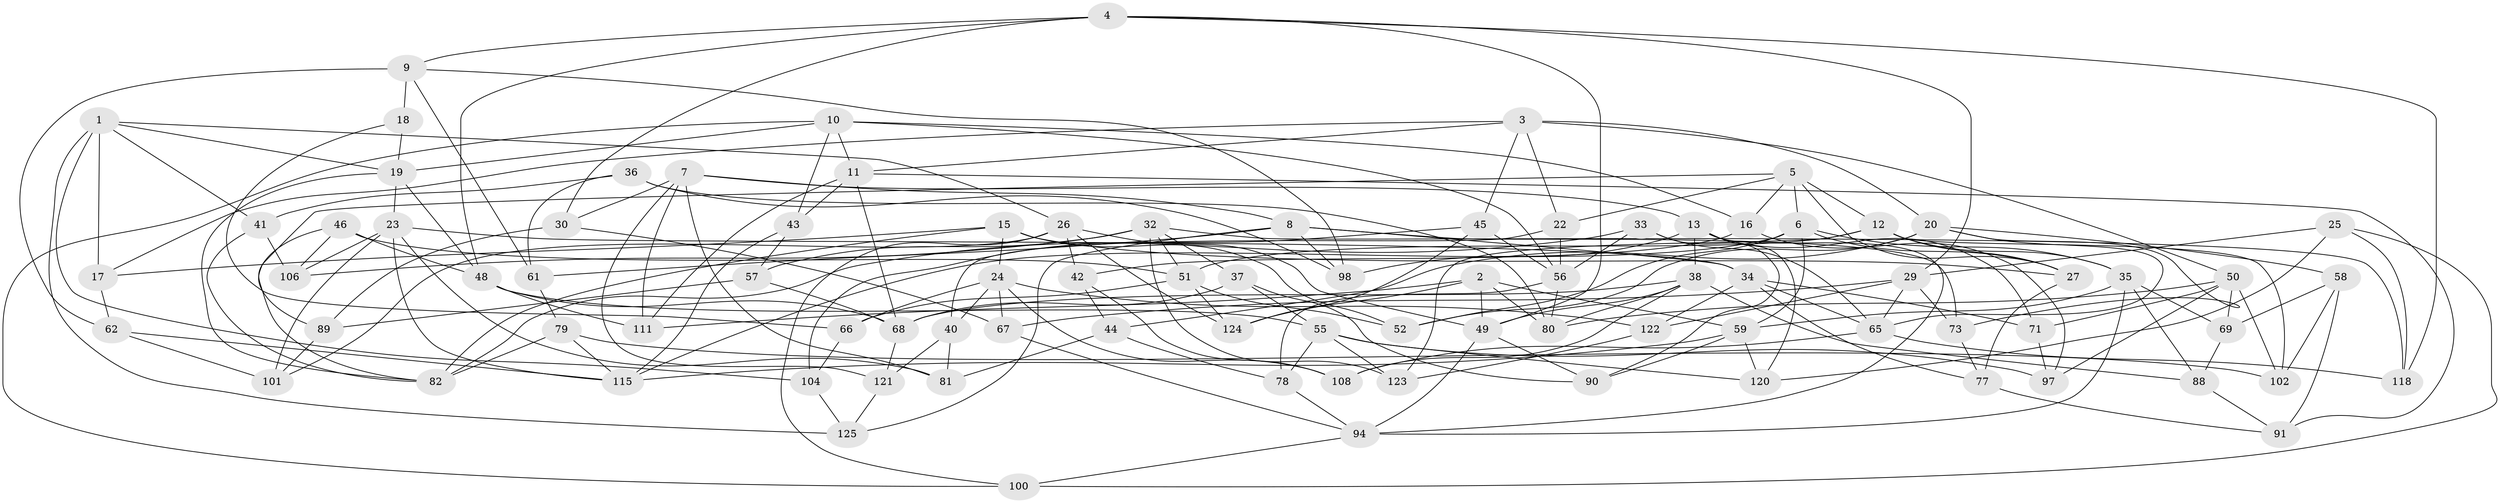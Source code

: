 // original degree distribution, {4: 1.0}
// Generated by graph-tools (version 1.1) at 2025/11/02/27/25 16:11:47]
// undirected, 88 vertices, 211 edges
graph export_dot {
graph [start="1"]
  node [color=gray90,style=filled];
  1 [super="+92"];
  2 [super="+83"];
  3 [super="+85"];
  4 [super="+74"];
  5 [super="+114"];
  6 [super="+14"];
  7 [super="+54"];
  8 [super="+87"];
  9 [super="+28"];
  10 [super="+31"];
  11 [super="+110"];
  12 [super="+60"];
  13 [super="+72"];
  15 [super="+53"];
  16;
  17;
  18;
  19 [super="+39"];
  20 [super="+21"];
  22;
  23 [super="+47"];
  24 [super="+70"];
  25;
  26 [super="+75"];
  27 [super="+95"];
  29 [super="+64"];
  30;
  32 [super="+63"];
  33;
  34 [super="+96"];
  35 [super="+119"];
  36;
  37;
  38 [super="+76"];
  40;
  41;
  42;
  43;
  44;
  45;
  46;
  48 [super="+113"];
  49 [super="+107"];
  50 [super="+93"];
  51 [super="+103"];
  52;
  55 [super="+116"];
  56 [super="+126"];
  57;
  58;
  59 [super="+105"];
  61;
  62;
  65 [super="+99"];
  66;
  67;
  68 [super="+112"];
  69;
  71;
  73;
  77;
  78;
  79;
  80 [super="+86"];
  81;
  82 [super="+84"];
  88;
  89;
  90;
  91;
  94 [super="+109"];
  97;
  98;
  100;
  101;
  102;
  104;
  106;
  108;
  111;
  115 [super="+117"];
  118;
  120;
  121;
  122;
  123;
  124;
  125;
  1 -- 41;
  1 -- 104;
  1 -- 17;
  1 -- 26;
  1 -- 125;
  1 -- 19;
  2 -- 80 [weight=2];
  2 -- 124;
  2 -- 111;
  2 -- 49;
  2 -- 59;
  3 -- 22;
  3 -- 45;
  3 -- 20;
  3 -- 11;
  3 -- 17;
  3 -- 50;
  4 -- 30;
  4 -- 9;
  4 -- 29;
  4 -- 48;
  4 -- 49;
  4 -- 118;
  5 -- 22;
  5 -- 89;
  5 -- 16;
  5 -- 12;
  5 -- 6;
  5 -- 27;
  6 -- 35;
  6 -- 59;
  6 -- 27;
  6 -- 52;
  6 -- 115;
  7 -- 111;
  7 -- 81;
  7 -- 30;
  7 -- 8;
  7 -- 121;
  7 -- 13;
  8 -- 61;
  8 -- 125;
  8 -- 73;
  8 -- 34;
  8 -- 98;
  9 -- 62;
  9 -- 18 [weight=2];
  9 -- 61;
  9 -- 98;
  10 -- 43;
  10 -- 100;
  10 -- 56;
  10 -- 16;
  10 -- 11;
  10 -- 19;
  11 -- 43;
  11 -- 68;
  11 -- 91;
  11 -- 111;
  12 -- 102;
  12 -- 123;
  12 -- 51;
  12 -- 35;
  12 -- 27;
  13 -- 98;
  13 -- 71;
  13 -- 38;
  13 -- 120;
  13 -- 94;
  15 -- 17;
  15 -- 27 [weight=2];
  15 -- 52;
  15 -- 24;
  15 -- 82;
  16 -- 42;
  16 -- 97;
  17 -- 62;
  18 -- 19;
  18 -- 66;
  19 -- 23;
  19 -- 48;
  19 -- 82;
  20 -- 58;
  20 -- 52;
  20 -- 65;
  20 -- 73;
  20 -- 44;
  22 -- 40;
  22 -- 56;
  23 -- 106;
  23 -- 81;
  23 -- 101;
  23 -- 115;
  23 -- 34;
  24 -- 108;
  24 -- 67;
  24 -- 40;
  24 -- 66;
  24 -- 122;
  25 -- 100;
  25 -- 29;
  25 -- 120;
  25 -- 118;
  26 -- 100;
  26 -- 42;
  26 -- 124;
  26 -- 101;
  26 -- 49;
  27 -- 77;
  29 -- 67;
  29 -- 73;
  29 -- 65;
  29 -- 122;
  30 -- 67;
  30 -- 89;
  32 -- 57;
  32 -- 118;
  32 -- 37;
  32 -- 123;
  32 -- 106;
  32 -- 51;
  33 -- 65;
  33 -- 90;
  33 -- 82;
  33 -- 56;
  34 -- 71;
  34 -- 65;
  34 -- 77;
  34 -- 122;
  35 -- 88;
  35 -- 94;
  35 -- 69;
  35 -- 59;
  36 -- 61;
  36 -- 41;
  36 -- 98;
  36 -- 80;
  37 -- 55;
  37 -- 68;
  37 -- 90;
  38 -- 49;
  38 -- 108;
  38 -- 80;
  38 -- 88;
  38 -- 68;
  40 -- 121;
  40 -- 81;
  41 -- 106;
  41 -- 82;
  42 -- 44;
  42 -- 108;
  43 -- 57;
  43 -- 115;
  44 -- 78;
  44 -- 81;
  45 -- 124;
  45 -- 56;
  45 -- 104;
  46 -- 106;
  46 -- 82;
  46 -- 51;
  46 -- 48;
  48 -- 111;
  48 -- 68;
  48 -- 55;
  49 -- 90;
  49 -- 94;
  50 -- 71;
  50 -- 97;
  50 -- 69;
  50 -- 102;
  50 -- 80;
  51 -- 52;
  51 -- 124;
  51 -- 66;
  55 -- 123;
  55 -- 78;
  55 -- 97;
  55 -- 120;
  56 -- 78;
  56 -- 80;
  57 -- 68;
  57 -- 89;
  58 -- 102;
  58 -- 69;
  58 -- 91;
  59 -- 120;
  59 -- 115;
  59 -- 90;
  61 -- 79;
  62 -- 115;
  62 -- 101;
  65 -- 118;
  65 -- 108;
  66 -- 104;
  67 -- 94;
  68 -- 121;
  69 -- 88;
  71 -- 97;
  73 -- 77;
  77 -- 91;
  78 -- 94;
  79 -- 102;
  79 -- 82;
  79 -- 115;
  88 -- 91;
  89 -- 101;
  94 -- 100;
  104 -- 125;
  121 -- 125;
  122 -- 123;
}
